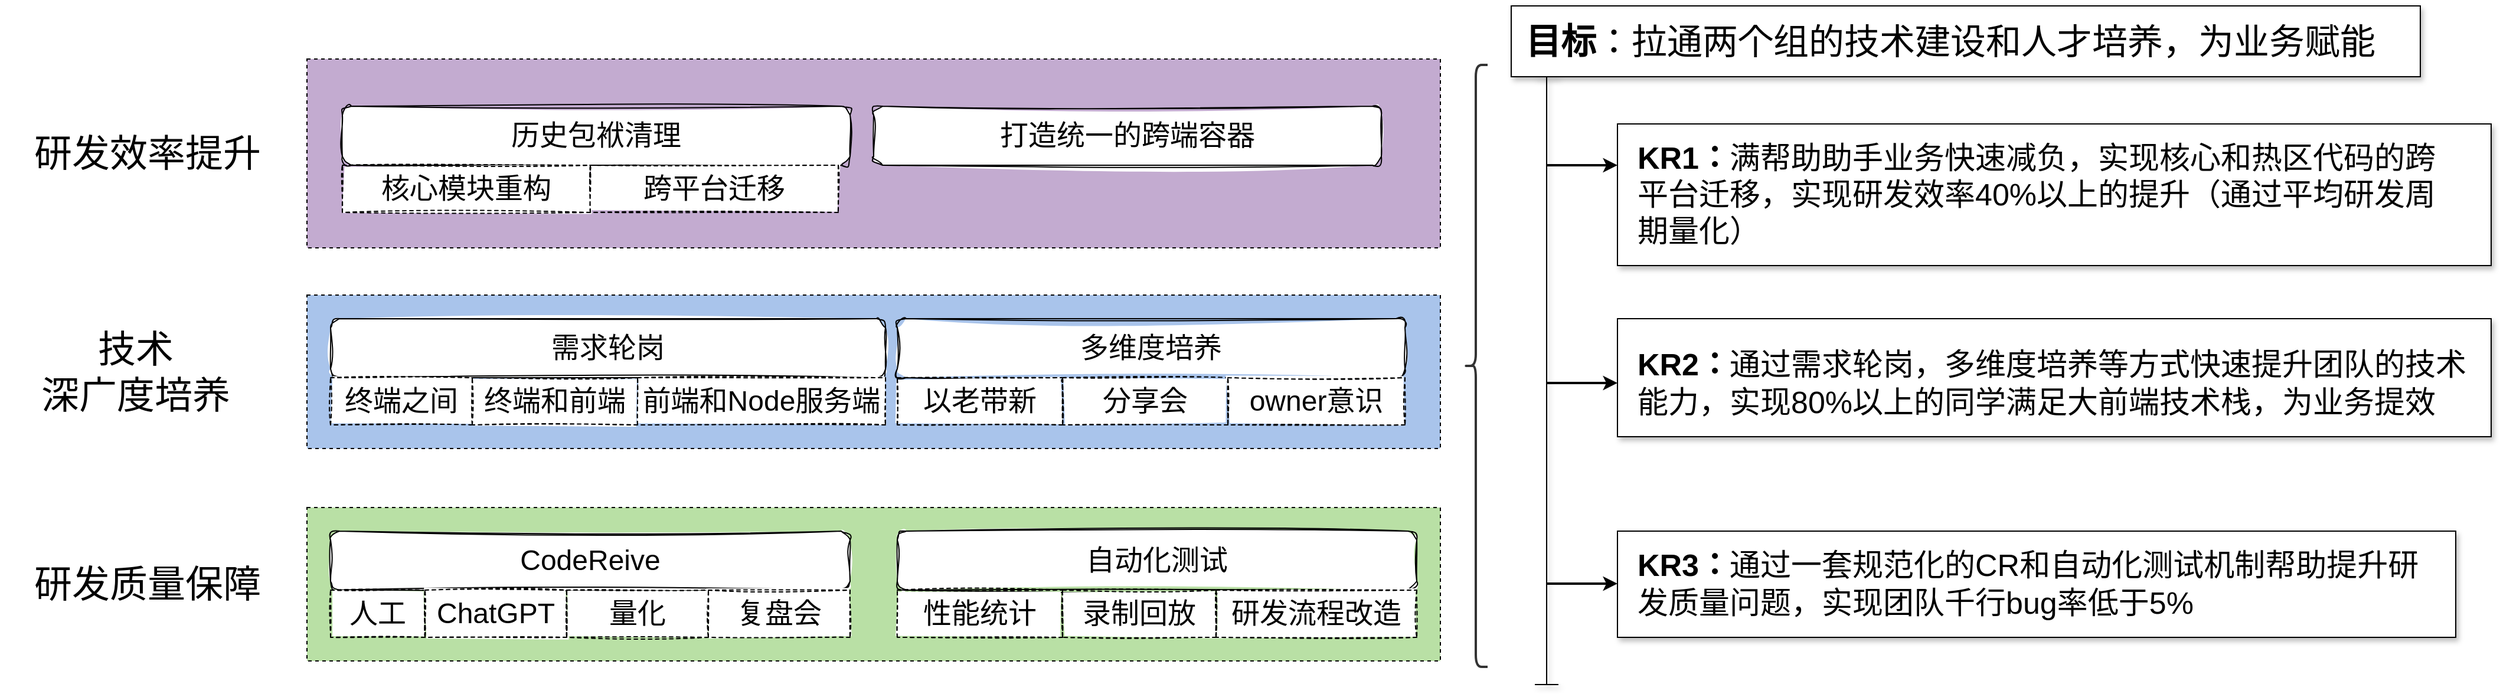 <mxfile version="20.8.20" type="github">
  <diagram id="J6G15a_BRsCCqsACRKnu" name="第 1 页">
    <mxGraphModel dx="2069" dy="738" grid="1" gridSize="10" guides="1" tooltips="1" connect="1" arrows="1" fold="1" page="1" pageScale="1" pageWidth="827" pageHeight="1169" math="0" shadow="0">
      <root>
        <mxCell id="0" />
        <mxCell id="1" parent="0" />
        <mxCell id="OaOdMLqsqsNI3HUmongC-15" value="" style="rounded=0;whiteSpace=wrap;html=1;dashed=1;fillColor=#A9C4EB;" parent="1" vertex="1">
          <mxGeometry x="150" y="275" width="960" height="130" as="geometry" />
        </mxCell>
        <mxCell id="OaOdMLqsqsNI3HUmongC-6" value="" style="rounded=0;whiteSpace=wrap;html=1;dashed=1;fillColor=#B9E0A5;" parent="1" vertex="1">
          <mxGeometry x="150" y="455" width="960" height="130" as="geometry" />
        </mxCell>
        <mxCell id="BNRYyk6rxKsf39EG5g5h-1" value="&lt;font style=&quot;font-size: 24px;&quot;&gt;CodeReive&lt;/font&gt;" style="rounded=1;whiteSpace=wrap;html=1;sketch=1;curveFitting=1;jiggle=2;" parent="1" vertex="1">
          <mxGeometry x="170" y="475" width="440" height="50" as="geometry" />
        </mxCell>
        <mxCell id="BNRYyk6rxKsf39EG5g5h-3" value="人工" style="rounded=0;whiteSpace=wrap;html=1;sketch=1;fontSize=24;dashed=1;" parent="1" vertex="1">
          <mxGeometry x="170" y="525" width="80" height="40" as="geometry" />
        </mxCell>
        <mxCell id="BNRYyk6rxKsf39EG5g5h-4" value="ChatGPT" style="rounded=0;whiteSpace=wrap;html=1;sketch=1;fontSize=24;dashed=1;" parent="1" vertex="1">
          <mxGeometry x="250" y="525" width="120" height="40" as="geometry" />
        </mxCell>
        <mxCell id="BNRYyk6rxKsf39EG5g5h-5" value="量化" style="rounded=0;whiteSpace=wrap;html=1;sketch=1;fontSize=24;dashed=1;" parent="1" vertex="1">
          <mxGeometry x="370" y="525" width="120" height="40" as="geometry" />
        </mxCell>
        <mxCell id="BNRYyk6rxKsf39EG5g5h-6" value="复盘会" style="rounded=0;whiteSpace=wrap;html=1;sketch=1;fontSize=24;dashed=1;" parent="1" vertex="1">
          <mxGeometry x="490" y="525" width="120" height="40" as="geometry" />
        </mxCell>
        <mxCell id="BNRYyk6rxKsf39EG5g5h-7" value="&lt;font style=&quot;font-size: 24px;&quot;&gt;自动化测试&lt;/font&gt;" style="rounded=1;whiteSpace=wrap;html=1;sketch=1;curveFitting=1;jiggle=2;" parent="1" vertex="1">
          <mxGeometry x="650" y="475" width="440" height="50" as="geometry" />
        </mxCell>
        <mxCell id="OaOdMLqsqsNI3HUmongC-1" value="性能统计" style="rounded=0;whiteSpace=wrap;html=1;sketch=1;fontSize=24;dashed=1;" parent="1" vertex="1">
          <mxGeometry x="650" y="525" width="140" height="40" as="geometry" />
        </mxCell>
        <mxCell id="OaOdMLqsqsNI3HUmongC-3" value="录制回放" style="rounded=0;whiteSpace=wrap;html=1;sketch=1;fontSize=24;dashed=1;" parent="1" vertex="1">
          <mxGeometry x="790" y="525" width="130" height="40" as="geometry" />
        </mxCell>
        <mxCell id="OaOdMLqsqsNI3HUmongC-4" value="研发流程改造" style="rounded=0;whiteSpace=wrap;html=1;sketch=1;fontSize=24;dashed=1;" parent="1" vertex="1">
          <mxGeometry x="920" y="525" width="170" height="40" as="geometry" />
        </mxCell>
        <mxCell id="OaOdMLqsqsNI3HUmongC-5" value="&lt;font style=&quot;font-size: 24px;&quot;&gt;需求轮岗&lt;/font&gt;" style="rounded=1;whiteSpace=wrap;html=1;sketch=1;curveFitting=1;jiggle=2;" parent="1" vertex="1">
          <mxGeometry x="170" y="295" width="470" height="50" as="geometry" />
        </mxCell>
        <mxCell id="OaOdMLqsqsNI3HUmongC-7" value="终端之间" style="rounded=0;whiteSpace=wrap;html=1;sketch=1;fontSize=24;dashed=1;" parent="1" vertex="1">
          <mxGeometry x="170" y="345" width="120" height="40" as="geometry" />
        </mxCell>
        <mxCell id="OaOdMLqsqsNI3HUmongC-8" value="终端和前端" style="rounded=0;whiteSpace=wrap;html=1;sketch=1;fontSize=24;dashed=1;" parent="1" vertex="1">
          <mxGeometry x="290" y="345" width="140" height="40" as="geometry" />
        </mxCell>
        <mxCell id="OaOdMLqsqsNI3HUmongC-9" value="前端和Node服务端" style="rounded=0;whiteSpace=wrap;html=1;sketch=1;fontSize=24;dashed=1;" parent="1" vertex="1">
          <mxGeometry x="430" y="345" width="210" height="40" as="geometry" />
        </mxCell>
        <mxCell id="OaOdMLqsqsNI3HUmongC-10" value="&lt;font style=&quot;font-size: 24px;&quot;&gt;多维度培养&lt;/font&gt;" style="rounded=1;whiteSpace=wrap;html=1;sketch=1;curveFitting=1;jiggle=2;" parent="1" vertex="1">
          <mxGeometry x="650" y="295" width="430" height="50" as="geometry" />
        </mxCell>
        <mxCell id="OaOdMLqsqsNI3HUmongC-11" value="以老带新" style="rounded=0;whiteSpace=wrap;html=1;sketch=1;fontSize=24;dashed=1;" parent="1" vertex="1">
          <mxGeometry x="650" y="345" width="140" height="40" as="geometry" />
        </mxCell>
        <mxCell id="OaOdMLqsqsNI3HUmongC-12" value="分享会" style="rounded=0;whiteSpace=wrap;html=1;sketch=1;fontSize=24;dashed=1;" parent="1" vertex="1">
          <mxGeometry x="790" y="345" width="140" height="40" as="geometry" />
        </mxCell>
        <mxCell id="OaOdMLqsqsNI3HUmongC-13" value="owner意识" style="rounded=0;whiteSpace=wrap;html=1;sketch=1;fontSize=24;dashed=1;" parent="1" vertex="1">
          <mxGeometry x="930" y="345" width="150" height="40" as="geometry" />
        </mxCell>
        <mxCell id="OaOdMLqsqsNI3HUmongC-16" value="" style="rounded=0;whiteSpace=wrap;html=1;dashed=1;fillColor=#C3ABD0;" parent="1" vertex="1">
          <mxGeometry x="150" y="75" width="960" height="160" as="geometry" />
        </mxCell>
        <mxCell id="OaOdMLqsqsNI3HUmongC-17" value="&lt;span style=&quot;font-size: 24px;&quot;&gt;历史包袱清理&lt;/span&gt;" style="rounded=1;whiteSpace=wrap;html=1;sketch=1;curveFitting=1;jiggle=2;" parent="1" vertex="1">
          <mxGeometry x="180" y="115" width="430" height="50" as="geometry" />
        </mxCell>
        <mxCell id="OaOdMLqsqsNI3HUmongC-18" value="核心模块重构" style="rounded=0;whiteSpace=wrap;html=1;sketch=1;fontSize=24;dashed=1;" parent="1" vertex="1">
          <mxGeometry x="180" y="165" width="210" height="40" as="geometry" />
        </mxCell>
        <mxCell id="OaOdMLqsqsNI3HUmongC-20" value="跨平台迁移" style="rounded=0;whiteSpace=wrap;html=1;sketch=1;fontSize=24;dashed=1;" parent="1" vertex="1">
          <mxGeometry x="390" y="165" width="210" height="40" as="geometry" />
        </mxCell>
        <mxCell id="OaOdMLqsqsNI3HUmongC-22" value="&lt;span style=&quot;font-size: 24px;&quot;&gt;打造统一的跨端容器&lt;/span&gt;" style="rounded=1;whiteSpace=wrap;html=1;sketch=1;curveFitting=1;jiggle=2;" parent="1" vertex="1">
          <mxGeometry x="630" y="115" width="430" height="50" as="geometry" />
        </mxCell>
        <mxCell id="OaOdMLqsqsNI3HUmongC-25" value="研发质量保障" style="text;html=1;strokeColor=none;fillColor=none;align=center;verticalAlign=middle;whiteSpace=wrap;rounded=0;dashed=1;fontSize=32;" parent="1" vertex="1">
          <mxGeometry x="-90" y="505" width="210" height="30" as="geometry" />
        </mxCell>
        <mxCell id="OaOdMLqsqsNI3HUmongC-26" value="技术&lt;br&gt;深广度培养" style="text;html=1;strokeColor=none;fillColor=none;align=center;verticalAlign=middle;whiteSpace=wrap;rounded=0;dashed=1;fontSize=32;" parent="1" vertex="1">
          <mxGeometry x="-110" y="325" width="230" height="30" as="geometry" />
        </mxCell>
        <mxCell id="OaOdMLqsqsNI3HUmongC-27" value="研发效率提升" style="text;html=1;strokeColor=none;fillColor=none;align=center;verticalAlign=middle;whiteSpace=wrap;rounded=0;dashed=1;fontSize=32;" parent="1" vertex="1">
          <mxGeometry x="-100" y="140" width="230" height="30" as="geometry" />
        </mxCell>
        <mxCell id="OaOdMLqsqsNI3HUmongC-28" value="" style="shape=curlyBracket;whiteSpace=wrap;html=1;rounded=1;labelPosition=left;verticalLabelPosition=middle;align=right;verticalAlign=middle;fontSize=32;fillColor=#C3ABD0;strokeWidth=2;strokeColor=#333333;" parent="1" vertex="1">
          <mxGeometry x="1130" y="80" width="20" height="510" as="geometry" />
        </mxCell>
        <mxCell id="OaOdMLqsqsNI3HUmongC-29" value="" style="rounded=0;whiteSpace=wrap;html=1;fontSize=28;glass=0;shadow=1;" parent="1" vertex="1">
          <mxGeometry x="1170" y="30" width="770" height="60" as="geometry" />
        </mxCell>
        <mxCell id="OaOdMLqsqsNI3HUmongC-30" value="&lt;font style=&quot;font-size: 30px;&quot;&gt;&lt;b&gt;目标&lt;/b&gt;：拉通两个组的技术建设和人才培养，为业务赋能&lt;/font&gt;" style="text;html=1;strokeColor=none;fillColor=none;align=left;verticalAlign=middle;whiteSpace=wrap;rounded=0;shadow=1;glass=0;sketch=0;fontSize=24;" parent="1" vertex="1">
          <mxGeometry x="1180" y="45" width="730" height="30" as="geometry" />
        </mxCell>
        <mxCell id="OaOdMLqsqsNI3HUmongC-31" value="" style="rounded=0;whiteSpace=wrap;html=1;fontSize=28;glass=0;shadow=1;" parent="1" vertex="1">
          <mxGeometry x="1260" y="130" width="740" height="120" as="geometry" />
        </mxCell>
        <mxCell id="OaOdMLqsqsNI3HUmongC-32" value="&lt;font style=&quot;font-size: 26px;&quot;&gt;&lt;b&gt;KR1：&lt;/b&gt;满帮助助手业务快速减负，实现核心和热区代码的跨平台迁移，实现研发效率40%以上的提升（通过平均研发周期量化）&lt;/font&gt;" style="text;html=1;strokeColor=none;fillColor=none;align=left;verticalAlign=middle;whiteSpace=wrap;rounded=0;shadow=1;glass=0;sketch=0;fontSize=24;" parent="1" vertex="1">
          <mxGeometry x="1275" y="150" width="680" height="80" as="geometry" />
        </mxCell>
        <mxCell id="OaOdMLqsqsNI3HUmongC-33" value="" style="rounded=0;whiteSpace=wrap;html=1;fontSize=28;glass=0;shadow=1;" parent="1" vertex="1">
          <mxGeometry x="1260" y="295" width="740" height="100" as="geometry" />
        </mxCell>
        <mxCell id="OaOdMLqsqsNI3HUmongC-34" value="&lt;font style=&quot;font-size: 26px;&quot;&gt;&lt;b&gt;KR2：&lt;/b&gt;通过需求轮岗，多维度培养等方式快速提升团队的技术能力，实现80%以上的同学满足大前端技术栈，为业务提效&lt;/font&gt;" style="text;html=1;strokeColor=none;fillColor=none;align=left;verticalAlign=middle;whiteSpace=wrap;rounded=0;shadow=1;glass=0;sketch=0;fontSize=24;" parent="1" vertex="1">
          <mxGeometry x="1275" y="315" width="705" height="70" as="geometry" />
        </mxCell>
        <mxCell id="OaOdMLqsqsNI3HUmongC-35" value="" style="rounded=0;whiteSpace=wrap;html=1;fontSize=28;glass=0;shadow=1;" parent="1" vertex="1">
          <mxGeometry x="1260" y="475" width="710" height="90" as="geometry" />
        </mxCell>
        <mxCell id="OaOdMLqsqsNI3HUmongC-36" value="&lt;font style=&quot;font-size: 26px;&quot;&gt;&lt;b&gt;KR3：&lt;/b&gt;通过一套规范化的CR和自动化测试机制帮助提升研发质量问题，实现团队千行bug率低于5%&lt;/font&gt;" style="text;html=1;strokeColor=none;fillColor=none;align=left;verticalAlign=middle;whiteSpace=wrap;rounded=0;shadow=1;glass=0;sketch=0;fontSize=24;" parent="1" vertex="1">
          <mxGeometry x="1275" y="495" width="680" height="50" as="geometry" />
        </mxCell>
        <mxCell id="OaOdMLqsqsNI3HUmongC-37" value="" style="shape=crossbar;whiteSpace=wrap;html=1;rounded=1;direction=south;shadow=1;glass=0;sketch=0;fontSize=26;fillColor=#F19C99;gradientColor=none;" parent="1" vertex="1">
          <mxGeometry x="1190" y="90" width="20" height="515" as="geometry" />
        </mxCell>
        <mxCell id="OaOdMLqsqsNI3HUmongC-40" value="" style="endArrow=classic;html=1;rounded=1;fontSize=26;fillColor=#666666;strokeWidth=2;" parent="1" edge="1">
          <mxGeometry width="50" height="50" relative="1" as="geometry">
            <mxPoint x="1200" y="165" as="sourcePoint" />
            <mxPoint x="1260" y="165" as="targetPoint" />
          </mxGeometry>
        </mxCell>
        <mxCell id="OaOdMLqsqsNI3HUmongC-41" value="" style="endArrow=classic;html=1;rounded=1;fontSize=26;fillColor=#666666;strokeWidth=2;" parent="1" edge="1">
          <mxGeometry width="50" height="50" relative="1" as="geometry">
            <mxPoint x="1200" y="349.5" as="sourcePoint" />
            <mxPoint x="1260" y="349.5" as="targetPoint" />
          </mxGeometry>
        </mxCell>
        <mxCell id="OaOdMLqsqsNI3HUmongC-42" value="" style="endArrow=classic;html=1;rounded=1;fontSize=26;fillColor=#666666;strokeWidth=2;" parent="1" edge="1">
          <mxGeometry width="50" height="50" relative="1" as="geometry">
            <mxPoint x="1200" y="519.5" as="sourcePoint" />
            <mxPoint x="1260" y="519.5" as="targetPoint" />
          </mxGeometry>
        </mxCell>
      </root>
    </mxGraphModel>
  </diagram>
</mxfile>
